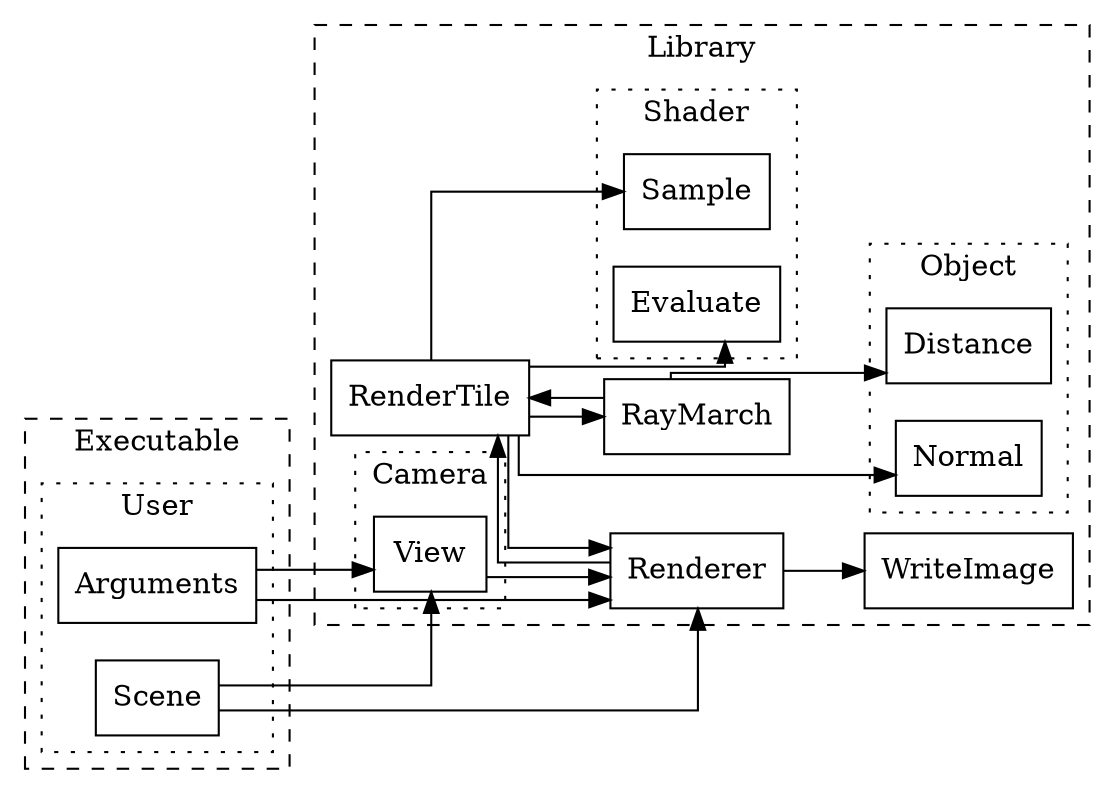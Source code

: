 digraph outline {
rankdir=LR;
splines=ortho;
node [shape=box];
subgraph cluster_library {
subgraph cluster_shader {
Sample;
Evaluate;
label="Shader";
graph[style=dotted];
}
subgraph cluster_object {
Distance;
Normal;
label="Object";
graph[style=dotted];
}
subgraph cluster_camera {
View;
label="Camera";
graph[style=dotted];
}
Renderer;
WriteImage;
RenderTile;
RayMarch;
label="Library";
graph[style=dashed];
}
subgraph cluster_executable {
subgraph cluster_user {
Arguments;
Scene;
label="User";
graph[style=dotted];
}
label="Executable";
graph[style=dashed];
}
Arguments->Renderer;
Scene->Renderer;
Arguments->View;
Scene->View;
View->Renderer;
Renderer->RenderTile;
Renderer->WriteImage;
RenderTile->RayMarch;
RenderTile->Normal;
RenderTile->Sample;
RenderTile->Evaluate;
RenderTile->Renderer;
RayMarch->Distance;
RayMarch->RenderTile;

}
